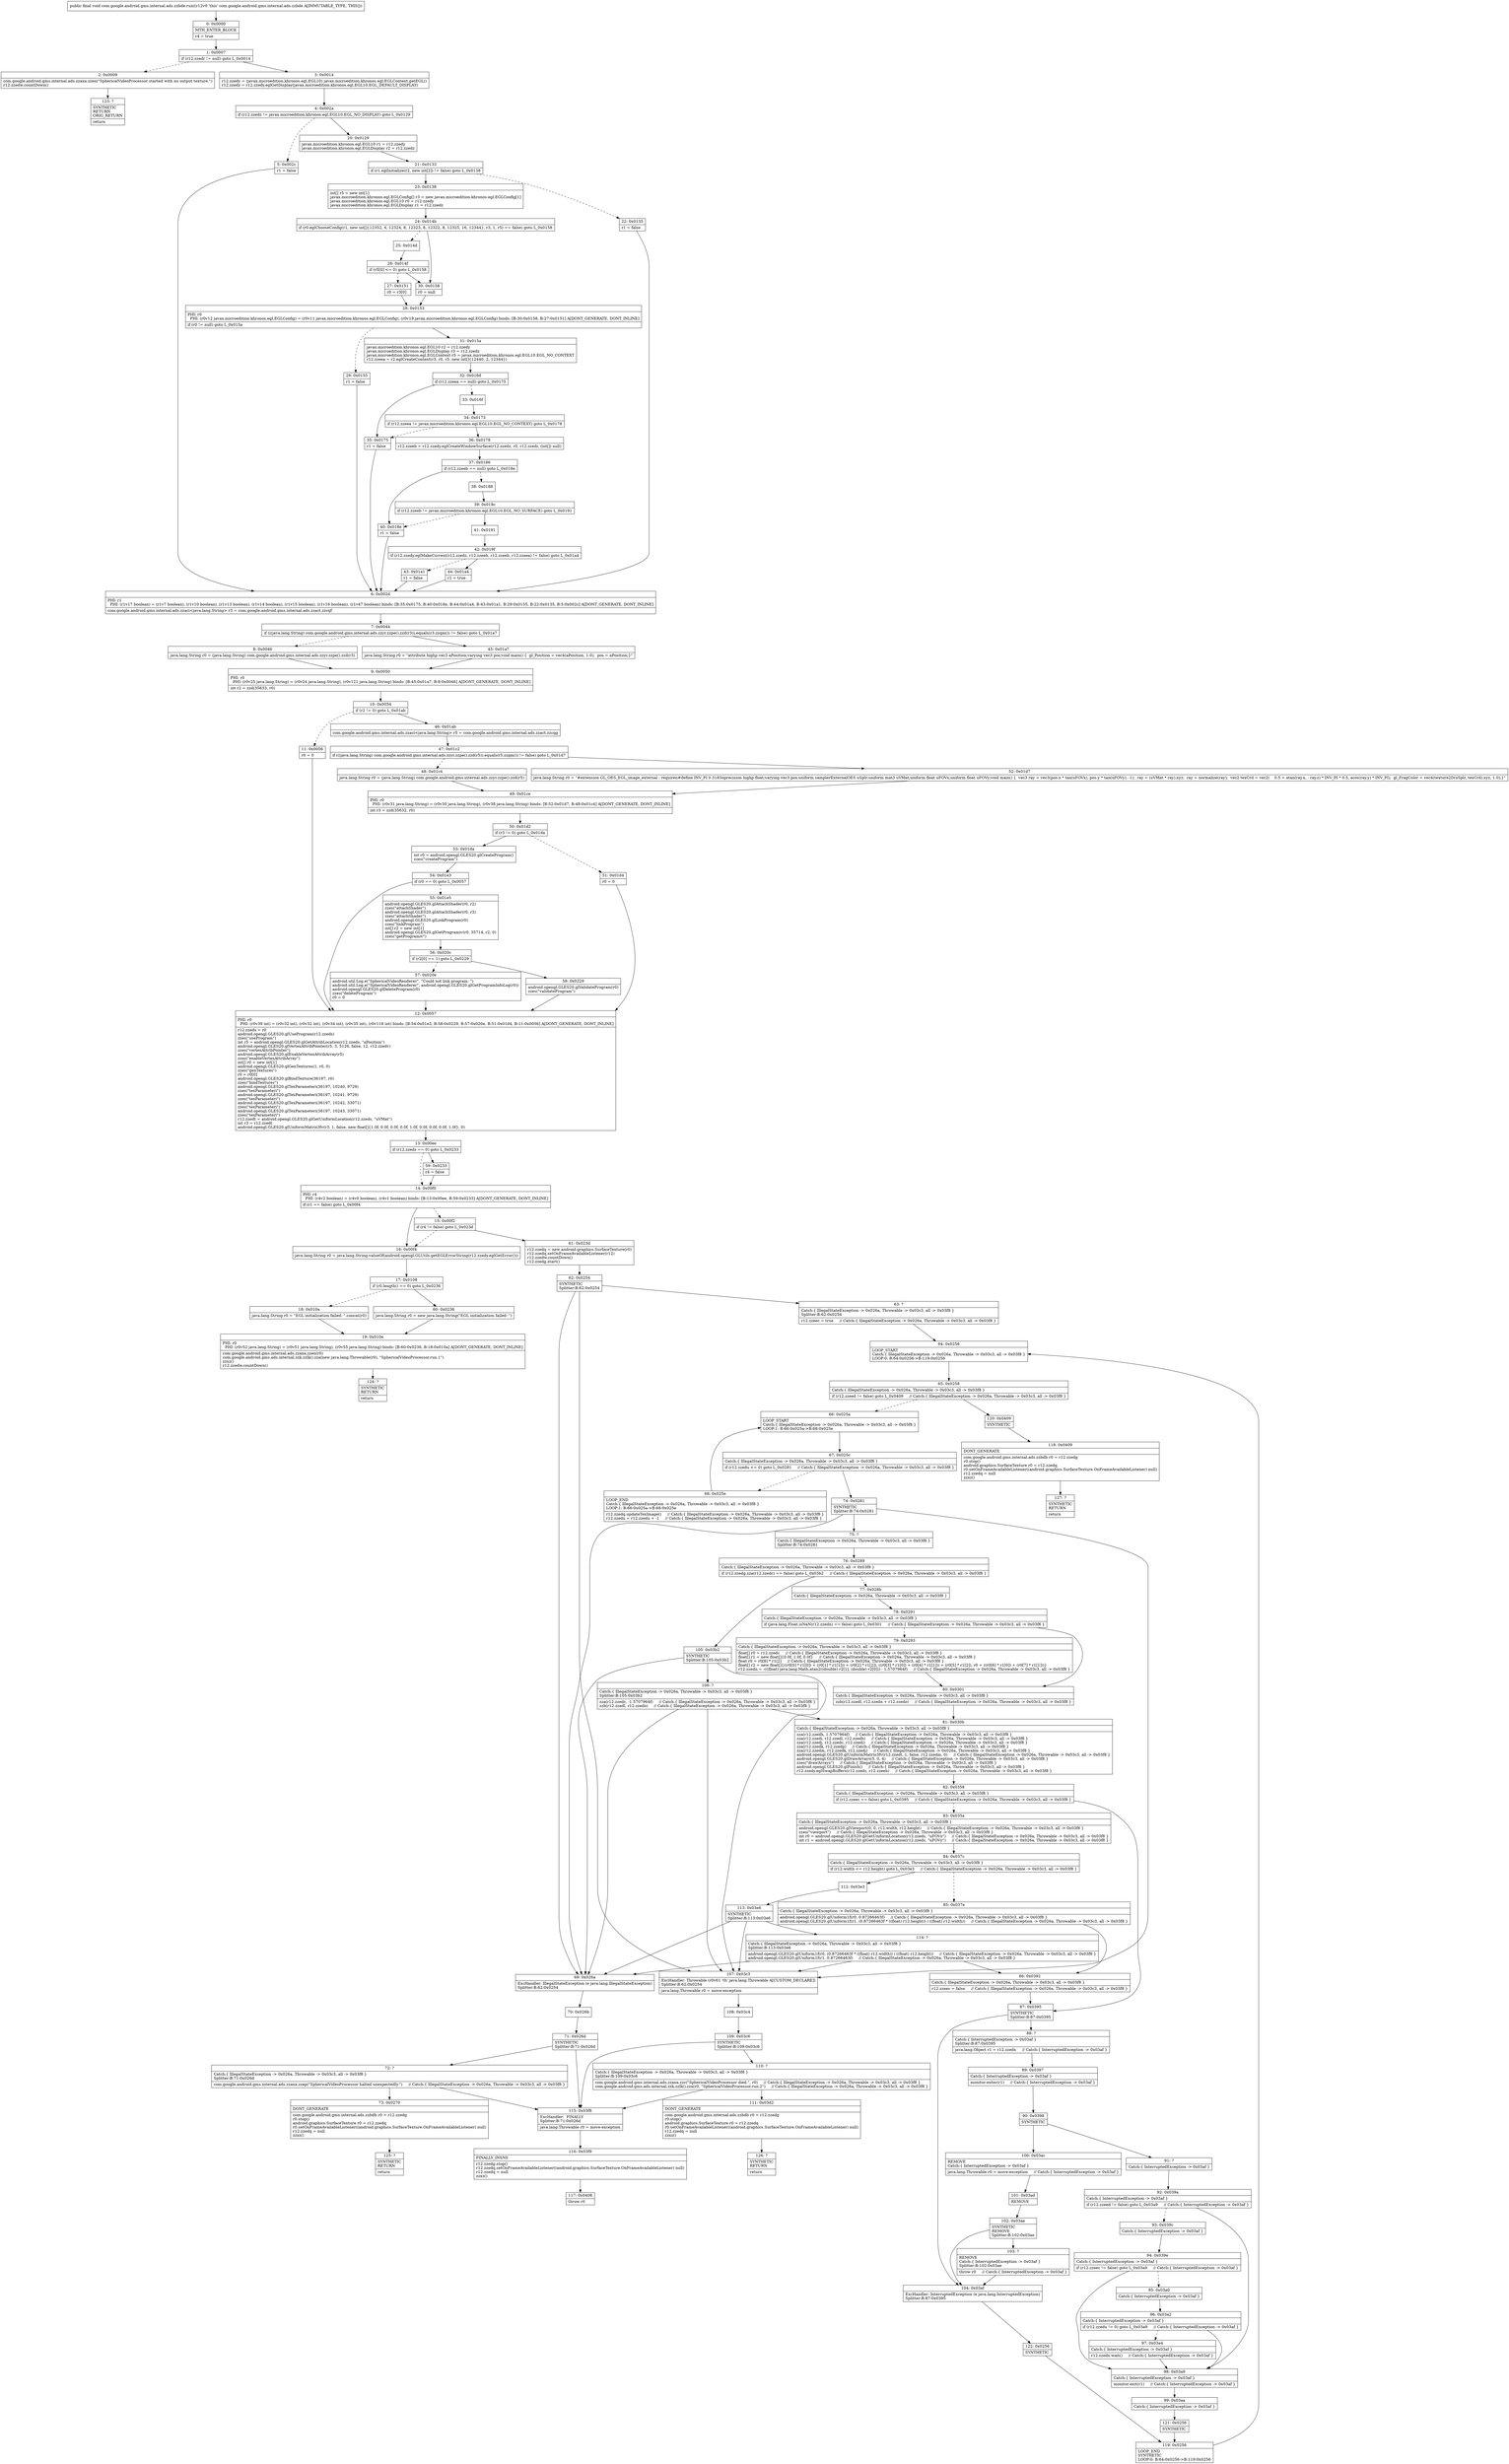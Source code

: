 digraph "CFG forcom.google.android.gms.internal.ads.zzbde.run()V" {
Node_0 [shape=record,label="{0\:\ 0x0000|MTH_ENTER_BLOCK\l|r4 = true\l}"];
Node_1 [shape=record,label="{1\:\ 0x0007|if (r12.zzedr != null) goto L_0x0014\l}"];
Node_2 [shape=record,label="{2\:\ 0x0009|com.google.android.gms.internal.ads.zzaxa.zzen(\"SphericalVideoProcessor started with no output texture.\")\lr12.zzedw.countDown()\l}"];
Node_3 [shape=record,label="{3\:\ 0x0014|r12.zzedy = (javax.microedition.khronos.egl.EGL10) javax.microedition.khronos.egl.EGLContext.getEGL()\lr12.zzedz = r12.zzedy.eglGetDisplay(javax.microedition.khronos.egl.EGL10.EGL_DEFAULT_DISPLAY)\l}"];
Node_4 [shape=record,label="{4\:\ 0x002a|if (r12.zzedz != javax.microedition.khronos.egl.EGL10.EGL_NO_DISPLAY) goto L_0x0129\l}"];
Node_5 [shape=record,label="{5\:\ 0x002c|r1 = false\l}"];
Node_6 [shape=record,label="{6\:\ 0x002d|PHI: r1 \l  PHI: (r1v17 boolean) = (r1v7 boolean), (r1v10 boolean), (r1v13 boolean), (r1v14 boolean), (r1v15 boolean), (r1v16 boolean), (r1v47 boolean) binds: [B:35:0x0175, B:40:0x018e, B:44:0x01a4, B:43:0x01a1, B:29:0x0155, B:22:0x0135, B:5:0x002c] A[DONT_GENERATE, DONT_INLINE]\l|com.google.android.gms.internal.ads.zzaci\<java.lang.String\> r3 = com.google.android.gms.internal.ads.zzact.zzcqf\l}"];
Node_7 [shape=record,label="{7\:\ 0x0044|if (((java.lang.String) com.google.android.gms.internal.ads.zzyr.zzpe().zzd(r3)).equals(r3.zzqm()) != false) goto L_0x01a7\l}"];
Node_8 [shape=record,label="{8\:\ 0x0046|java.lang.String r0 = (java.lang.String) com.google.android.gms.internal.ads.zzyr.zzpe().zzd(r3)\l}"];
Node_9 [shape=record,label="{9\:\ 0x0050|PHI: r0 \l  PHI: (r0v25 java.lang.String) = (r0v24 java.lang.String), (r0v121 java.lang.String) binds: [B:45:0x01a7, B:8:0x0046] A[DONT_GENERATE, DONT_INLINE]\l|int r2 = zzd(35633, r0)\l}"];
Node_10 [shape=record,label="{10\:\ 0x0054|if (r2 != 0) goto L_0x01ab\l}"];
Node_11 [shape=record,label="{11\:\ 0x0056|r0 = 0\l}"];
Node_12 [shape=record,label="{12\:\ 0x0057|PHI: r0 \l  PHI: (r0v39 int) = (r0v32 int), (r0v32 int), (r0v34 int), (r0v35 int), (r0v118 int) binds: [B:54:0x01e3, B:58:0x0229, B:57:0x020e, B:51:0x01d4, B:11:0x0056] A[DONT_GENERATE, DONT_INLINE]\l|r12.zzeds = r0\landroid.opengl.GLES20.glUseProgram(r12.zzeds)\lzzes(\"useProgram\")\lint r5 = android.opengl.GLES20.glGetAttribLocation(r12.zzeds, \"aPosition\")\landroid.opengl.GLES20.glVertexAttribPointer(r5, 3, 5126, false, 12, r12.zzedv)\lzzes(\"vertexAttribPointer\")\landroid.opengl.GLES20.glEnableVertexAttribArray(r5)\lzzes(\"enableVertexAttribArray\")\lint[] r0 = new int[1]\landroid.opengl.GLES20.glGenTextures(1, r0, 0)\lzzes(\"genTextures\")\lr0 = r0[0]\landroid.opengl.GLES20.glBindTexture(36197, r0)\lzzes(\"bindTextures\")\landroid.opengl.GLES20.glTexParameteri(36197, 10240, 9729)\lzzes(\"texParameteri\")\landroid.opengl.GLES20.glTexParameteri(36197, 10241, 9729)\lzzes(\"texParameteri\")\landroid.opengl.GLES20.glTexParameteri(36197, 10242, 33071)\lzzes(\"texParameteri\")\landroid.opengl.GLES20.glTexParameteri(36197, 10243, 33071)\lzzes(\"texParameteri\")\lr12.zzedt = android.opengl.GLES20.glGetUniformLocation(r12.zzeds, \"uVMat\")\lint r3 = r12.zzedt\landroid.opengl.GLES20.glUniformMatrix3fv(r3, 1, false, new float[]\{1.0f, 0.0f, 0.0f, 0.0f, 1.0f, 0.0f, 0.0f, 0.0f, 1.0f\}, 0)\l}"];
Node_13 [shape=record,label="{13\:\ 0x00ee|if (r12.zzeds == 0) goto L_0x0233\l}"];
Node_14 [shape=record,label="{14\:\ 0x00f0|PHI: r4 \l  PHI: (r4v2 boolean) = (r4v0 boolean), (r4v1 boolean) binds: [B:13:0x00ee, B:59:0x0233] A[DONT_GENERATE, DONT_INLINE]\l|if (r1 == false) goto L_0x00f4\l}"];
Node_15 [shape=record,label="{15\:\ 0x00f2|if (r4 != false) goto L_0x023d\l}"];
Node_16 [shape=record,label="{16\:\ 0x00f4|java.lang.String r0 = java.lang.String.valueOf(android.opengl.GLUtils.getEGLErrorString(r12.zzedy.eglGetError()))\l}"];
Node_17 [shape=record,label="{17\:\ 0x0108|if (r0.length() == 0) goto L_0x0236\l}"];
Node_18 [shape=record,label="{18\:\ 0x010a|java.lang.String r0 = \"EGL initialization failed: \".concat(r0)\l}"];
Node_19 [shape=record,label="{19\:\ 0x010e|PHI: r0 \l  PHI: (r0v52 java.lang.String) = (r0v51 java.lang.String), (r0v55 java.lang.String) binds: [B:60:0x0236, B:18:0x010a] A[DONT_GENERATE, DONT_INLINE]\l|com.google.android.gms.internal.ads.zzaxa.zzen(r0)\lcom.google.android.gms.ads.internal.zzk.zzlk().zza(new java.lang.Throwable(r0), \"SphericalVideoProcessor.run.1\")\lzzxz()\lr12.zzedw.countDown()\l}"];
Node_20 [shape=record,label="{20\:\ 0x0129|javax.microedition.khronos.egl.EGL10 r1 = r12.zzedy\ljavax.microedition.khronos.egl.EGLDisplay r2 = r12.zzedz\l}"];
Node_21 [shape=record,label="{21\:\ 0x0133|if (r1.eglInitialize(r2, new int[2]) != false) goto L_0x0138\l}"];
Node_22 [shape=record,label="{22\:\ 0x0135|r1 = false\l}"];
Node_23 [shape=record,label="{23\:\ 0x0138|int[] r5 = new int[1]\ljavax.microedition.khronos.egl.EGLConfig[] r3 = new javax.microedition.khronos.egl.EGLConfig[1]\ljavax.microedition.khronos.egl.EGL10 r0 = r12.zzedy\ljavax.microedition.khronos.egl.EGLDisplay r1 = r12.zzedz\l}"];
Node_24 [shape=record,label="{24\:\ 0x014b|if (r0.eglChooseConfig(r1, new int[]\{12352, 4, 12324, 8, 12323, 8, 12322, 8, 12325, 16, 12344\}, r3, 1, r5) == false) goto L_0x0158\l}"];
Node_25 [shape=record,label="{25\:\ 0x014d}"];
Node_26 [shape=record,label="{26\:\ 0x014f|if (r5[0] \<= 0) goto L_0x0158\l}"];
Node_27 [shape=record,label="{27\:\ 0x0151|r0 = r3[0]\l}"];
Node_28 [shape=record,label="{28\:\ 0x0153|PHI: r0 \l  PHI: (r0v12 javax.microedition.khronos.egl.EGLConfig) = (r0v11 javax.microedition.khronos.egl.EGLConfig), (r0v19 javax.microedition.khronos.egl.EGLConfig) binds: [B:30:0x0158, B:27:0x0151] A[DONT_GENERATE, DONT_INLINE]\l|if (r0 != null) goto L_0x015a\l}"];
Node_29 [shape=record,label="{29\:\ 0x0155|r1 = false\l}"];
Node_30 [shape=record,label="{30\:\ 0x0158|r0 = null\l}"];
Node_31 [shape=record,label="{31\:\ 0x015a|javax.microedition.khronos.egl.EGL10 r2 = r12.zzedy\ljavax.microedition.khronos.egl.EGLDisplay r3 = r12.zzedz\ljavax.microedition.khronos.egl.EGLContext r5 = javax.microedition.khronos.egl.EGL10.EGL_NO_CONTEXT\lr12.zzeea = r2.eglCreateContext(r3, r0, r5, new int[]\{12440, 2, 12344\})\l}"];
Node_32 [shape=record,label="{32\:\ 0x016d|if (r12.zzeea == null) goto L_0x0175\l}"];
Node_33 [shape=record,label="{33\:\ 0x016f}"];
Node_34 [shape=record,label="{34\:\ 0x0173|if (r12.zzeea != javax.microedition.khronos.egl.EGL10.EGL_NO_CONTEXT) goto L_0x0178\l}"];
Node_35 [shape=record,label="{35\:\ 0x0175|r1 = false\l}"];
Node_36 [shape=record,label="{36\:\ 0x0178|r12.zzeeb = r12.zzedy.eglCreateWindowSurface(r12.zzedz, r0, r12.zzedr, (int[]) null)\l}"];
Node_37 [shape=record,label="{37\:\ 0x0186|if (r12.zzeeb == null) goto L_0x018e\l}"];
Node_38 [shape=record,label="{38\:\ 0x0188}"];
Node_39 [shape=record,label="{39\:\ 0x018c|if (r12.zzeeb != javax.microedition.khronos.egl.EGL10.EGL_NO_SURFACE) goto L_0x0191\l}"];
Node_40 [shape=record,label="{40\:\ 0x018e|r1 = false\l}"];
Node_41 [shape=record,label="{41\:\ 0x0191}"];
Node_42 [shape=record,label="{42\:\ 0x019f|if (r12.zzedy.eglMakeCurrent(r12.zzedz, r12.zzeeb, r12.zzeeb, r12.zzeea) != false) goto L_0x01a4\l}"];
Node_43 [shape=record,label="{43\:\ 0x01a1|r1 = false\l}"];
Node_44 [shape=record,label="{44\:\ 0x01a4|r1 = true\l}"];
Node_45 [shape=record,label="{45\:\ 0x01a7|java.lang.String r0 = \"attribute highp vec3 aPosition;varying vec3 pos;void main() \{  gl_Position = vec4(aPosition, 1.0);  pos = aPosition;\}\"\l}"];
Node_46 [shape=record,label="{46\:\ 0x01ab|com.google.android.gms.internal.ads.zzaci\<java.lang.String\> r5 = com.google.android.gms.internal.ads.zzact.zzcqg\l}"];
Node_47 [shape=record,label="{47\:\ 0x01c2|if (((java.lang.String) com.google.android.gms.internal.ads.zzyr.zzpe().zzd(r5)).equals(r5.zzqm()) != false) goto L_0x01d7\l}"];
Node_48 [shape=record,label="{48\:\ 0x01c4|java.lang.String r0 = (java.lang.String) com.google.android.gms.internal.ads.zzyr.zzpe().zzd(r5)\l}"];
Node_49 [shape=record,label="{49\:\ 0x01ce|PHI: r0 \l  PHI: (r0v31 java.lang.String) = (r0v30 java.lang.String), (r0v38 java.lang.String) binds: [B:52:0x01d7, B:48:0x01c4] A[DONT_GENERATE, DONT_INLINE]\l|int r3 = zzd(35632, r0)\l}"];
Node_50 [shape=record,label="{50\:\ 0x01d2|if (r3 != 0) goto L_0x01da\l}"];
Node_51 [shape=record,label="{51\:\ 0x01d4|r0 = 0\l}"];
Node_52 [shape=record,label="{52\:\ 0x01d7|java.lang.String r0 = \"#extension GL_OES_EGL_image_external : requiren#define INV_PI 0.3183nprecision highp float;varying vec3 pos;uniform samplerExternalOES uSplr;uniform mat3 uVMat;uniform float uFOVx;uniform float uFOVy;void main() \{  vec3 ray = vec3(pos.x * tan(uFOVx), pos.y * tan(uFOVy), \-1);  ray = (uVMat * ray).xyz;  ray = normalize(ray);  vec2 texCrd = vec2(    0.5 + atan(ray.x, \- ray.z) * INV_PI * 0.5, acos(ray.y) * INV_PI);  gl_FragColor = vec4(texture2D(uSplr, texCrd).xyz, 1.0);\}\"\l}"];
Node_53 [shape=record,label="{53\:\ 0x01da|int r0 = android.opengl.GLES20.glCreateProgram()\lzzes(\"createProgram\")\l}"];
Node_54 [shape=record,label="{54\:\ 0x01e3|if (r0 == 0) goto L_0x0057\l}"];
Node_55 [shape=record,label="{55\:\ 0x01e5|android.opengl.GLES20.glAttachShader(r0, r2)\lzzes(\"attachShader\")\landroid.opengl.GLES20.glAttachShader(r0, r3)\lzzes(\"attachShader\")\landroid.opengl.GLES20.glLinkProgram(r0)\lzzes(\"linkProgram\")\lint[] r2 = new int[1]\landroid.opengl.GLES20.glGetProgramiv(r0, 35714, r2, 0)\lzzes(\"getProgramiv\")\l}"];
Node_56 [shape=record,label="{56\:\ 0x020c|if (r2[0] == 1) goto L_0x0229\l}"];
Node_57 [shape=record,label="{57\:\ 0x020e|android.util.Log.e(\"SphericalVideoRenderer\", \"Could not link program: \")\landroid.util.Log.e(\"SphericalVideoRenderer\", android.opengl.GLES20.glGetProgramInfoLog(r0))\landroid.opengl.GLES20.glDeleteProgram(r0)\lzzes(\"deleteProgram\")\lr0 = 0\l}"];
Node_58 [shape=record,label="{58\:\ 0x0229|android.opengl.GLES20.glValidateProgram(r0)\lzzes(\"validateProgram\")\l}"];
Node_59 [shape=record,label="{59\:\ 0x0233|r4 = false\l}"];
Node_60 [shape=record,label="{60\:\ 0x0236|java.lang.String r0 = new java.lang.String(\"EGL initialization failed: \")\l}"];
Node_61 [shape=record,label="{61\:\ 0x023d|r12.zzedq = new android.graphics.SurfaceTexture(r0)\lr12.zzedq.setOnFrameAvailableListener(r12)\lr12.zzedw.countDown()\lr12.zzedg.start()\l}"];
Node_62 [shape=record,label="{62\:\ 0x0254|SYNTHETIC\lSplitter:B:62:0x0254\l}"];
Node_63 [shape=record,label="{63\:\ ?|Catch:\{ IllegalStateException \-\> 0x026a, Throwable \-\> 0x03c3, all \-\> 0x03f8 \}\lSplitter:B:62:0x0254\l|r12.zzeec = true     \/\/ Catch:\{ IllegalStateException \-\> 0x026a, Throwable \-\> 0x03c3, all \-\> 0x03f8 \}\l}"];
Node_64 [shape=record,label="{64\:\ 0x0256|LOOP_START\lCatch:\{ IllegalStateException \-\> 0x026a, Throwable \-\> 0x03c3, all \-\> 0x03f8 \}\lLOOP:0: B:64:0x0256\-\>B:119:0x0256\l}"];
Node_65 [shape=record,label="{65\:\ 0x0258|Catch:\{ IllegalStateException \-\> 0x026a, Throwable \-\> 0x03c3, all \-\> 0x03f8 \}\l|if (r12.zzeed != false) goto L_0x0409     \/\/ Catch:\{ IllegalStateException \-\> 0x026a, Throwable \-\> 0x03c3, all \-\> 0x03f8 \}\l}"];
Node_66 [shape=record,label="{66\:\ 0x025a|LOOP_START\lCatch:\{ IllegalStateException \-\> 0x026a, Throwable \-\> 0x03c3, all \-\> 0x03f8 \}\lLOOP:1: B:66:0x025a\-\>B:68:0x025e\l}"];
Node_67 [shape=record,label="{67\:\ 0x025c|Catch:\{ IllegalStateException \-\> 0x026a, Throwable \-\> 0x03c3, all \-\> 0x03f8 \}\l|if (r12.zzedu \<= 0) goto L_0x0281     \/\/ Catch:\{ IllegalStateException \-\> 0x026a, Throwable \-\> 0x03c3, all \-\> 0x03f8 \}\l}"];
Node_68 [shape=record,label="{68\:\ 0x025e|LOOP_END\lCatch:\{ IllegalStateException \-\> 0x026a, Throwable \-\> 0x03c3, all \-\> 0x03f8 \}\lLOOP:1: B:66:0x025a\-\>B:68:0x025e\l|r12.zzedq.updateTexImage()     \/\/ Catch:\{ IllegalStateException \-\> 0x026a, Throwable \-\> 0x03c3, all \-\> 0x03f8 \}\lr12.zzedu = r12.zzedu + \-1     \/\/ Catch:\{ IllegalStateException \-\> 0x026a, Throwable \-\> 0x03c3, all \-\> 0x03f8 \}\l}"];
Node_69 [shape=record,label="{69\:\ 0x026a|ExcHandler: IllegalStateException (e java.lang.IllegalStateException)\lSplitter:B:62:0x0254\l}"];
Node_70 [shape=record,label="{70\:\ 0x026b}"];
Node_71 [shape=record,label="{71\:\ 0x026d|SYNTHETIC\lSplitter:B:71:0x026d\l}"];
Node_72 [shape=record,label="{72\:\ ?|Catch:\{ IllegalStateException \-\> 0x026a, Throwable \-\> 0x03c3, all \-\> 0x03f8 \}\lSplitter:B:71:0x026d\l|com.google.android.gms.internal.ads.zzaxa.zzep(\"SphericalVideoProcessor halted unexpectedly.\")     \/\/ Catch:\{ IllegalStateException \-\> 0x026a, Throwable \-\> 0x03c3, all \-\> 0x03f8 \}\l}"];
Node_73 [shape=record,label="{73\:\ 0x0270|DONT_GENERATE\l|com.google.android.gms.internal.ads.zzbdb r0 = r12.zzedg\lr0.stop()\landroid.graphics.SurfaceTexture r0 = r12.zzedq\lr0.setOnFrameAvailableListener((android.graphics.SurfaceTexture.OnFrameAvailableListener) null)\lr12.zzedq = null\lzzxz()\l}"];
Node_74 [shape=record,label="{74\:\ 0x0281|SYNTHETIC\lSplitter:B:74:0x0281\l}"];
Node_75 [shape=record,label="{75\:\ ?|Catch:\{ IllegalStateException \-\> 0x026a, Throwable \-\> 0x03c3, all \-\> 0x03f8 \}\lSplitter:B:74:0x0281\l}"];
Node_76 [shape=record,label="{76\:\ 0x0289|Catch:\{ IllegalStateException \-\> 0x026a, Throwable \-\> 0x03c3, all \-\> 0x03f8 \}\l|if (r12.zzedg.zza(r12.zzedc) == false) goto L_0x03b2     \/\/ Catch:\{ IllegalStateException \-\> 0x026a, Throwable \-\> 0x03c3, all \-\> 0x03f8 \}\l}"];
Node_77 [shape=record,label="{77\:\ 0x028b|Catch:\{ IllegalStateException \-\> 0x026a, Throwable \-\> 0x03c3, all \-\> 0x03f8 \}\l}"];
Node_78 [shape=record,label="{78\:\ 0x0291|Catch:\{ IllegalStateException \-\> 0x026a, Throwable \-\> 0x03c3, all \-\> 0x03f8 \}\l|if (java.lang.Float.isNaN(r12.zzedn) == false) goto L_0x0301     \/\/ Catch:\{ IllegalStateException \-\> 0x026a, Throwable \-\> 0x03c3, all \-\> 0x03f8 \}\l}"];
Node_79 [shape=record,label="{79\:\ 0x0293|Catch:\{ IllegalStateException \-\> 0x026a, Throwable \-\> 0x03c3, all \-\> 0x03f8 \}\l|float[] r0 = r12.zzedc     \/\/ Catch:\{ IllegalStateException \-\> 0x026a, Throwable \-\> 0x03c3, all \-\> 0x03f8 \}\lfloat[] r1 = new float[]\{0.0f, 1.0f, 0.0f\}     \/\/ Catch:\{ IllegalStateException \-\> 0x026a, Throwable \-\> 0x03c3, all \-\> 0x03f8 \}\lfloat r0 = r0[8] * r1[2]     \/\/ Catch:\{ IllegalStateException \-\> 0x026a, Throwable \-\> 0x03c3, all \-\> 0x03f8 \}\lfloat[] r2 = new float[]\{((r0[0] * r1[0]) + (r0[1] * r1[1])) + (r0[2] * r1[2]), ((r0[3] * r1[0]) + (r0[4] * r1[1])) + (r0[5] * r1[2]), r0 + ((r0[6] * r1[0]) + (r0[7] * r1[1]))\}\lr12.zzedn = \-(((float) java.lang.Math.atan2((double) r2[1], (double) r2[0])) \- 1.5707964f)     \/\/ Catch:\{ IllegalStateException \-\> 0x026a, Throwable \-\> 0x03c3, all \-\> 0x03f8 \}\l}"];
Node_80 [shape=record,label="{80\:\ 0x0301|Catch:\{ IllegalStateException \-\> 0x026a, Throwable \-\> 0x03c3, all \-\> 0x03f8 \}\l|zzb(r12.zzedl, r12.zzedn + r12.zzedo)     \/\/ Catch:\{ IllegalStateException \-\> 0x026a, Throwable \-\> 0x03c3, all \-\> 0x03f8 \}\l}"];
Node_81 [shape=record,label="{81\:\ 0x030b|Catch:\{ IllegalStateException \-\> 0x026a, Throwable \-\> 0x03c3, all \-\> 0x03f8 \}\l|zza(r12.zzedh, 1.5707964f)     \/\/ Catch:\{ IllegalStateException \-\> 0x026a, Throwable \-\> 0x03c3, all \-\> 0x03f8 \}\lzza(r12.zzedi, r12.zzedl, r12.zzedh)     \/\/ Catch:\{ IllegalStateException \-\> 0x026a, Throwable \-\> 0x03c3, all \-\> 0x03f8 \}\lzza(r12.zzedj, r12.zzedc, r12.zzedi)     \/\/ Catch:\{ IllegalStateException \-\> 0x026a, Throwable \-\> 0x03c3, all \-\> 0x03f8 \}\lzza(r12.zzedk, r12.zzedp)     \/\/ Catch:\{ IllegalStateException \-\> 0x026a, Throwable \-\> 0x03c3, all \-\> 0x03f8 \}\lzza(r12.zzedm, r12.zzedk, r12.zzedj)     \/\/ Catch:\{ IllegalStateException \-\> 0x026a, Throwable \-\> 0x03c3, all \-\> 0x03f8 \}\landroid.opengl.GLES20.glUniformMatrix3fv(r12.zzedt, 1, false, r12.zzedm, 0)     \/\/ Catch:\{ IllegalStateException \-\> 0x026a, Throwable \-\> 0x03c3, all \-\> 0x03f8 \}\landroid.opengl.GLES20.glDrawArrays(5, 0, 4)     \/\/ Catch:\{ IllegalStateException \-\> 0x026a, Throwable \-\> 0x03c3, all \-\> 0x03f8 \}\lzzes(\"drawArrays\")     \/\/ Catch:\{ IllegalStateException \-\> 0x026a, Throwable \-\> 0x03c3, all \-\> 0x03f8 \}\landroid.opengl.GLES20.glFinish()     \/\/ Catch:\{ IllegalStateException \-\> 0x026a, Throwable \-\> 0x03c3, all \-\> 0x03f8 \}\lr12.zzedy.eglSwapBuffers(r12.zzedz, r12.zzeeb)     \/\/ Catch:\{ IllegalStateException \-\> 0x026a, Throwable \-\> 0x03c3, all \-\> 0x03f8 \}\l}"];
Node_82 [shape=record,label="{82\:\ 0x0358|Catch:\{ IllegalStateException \-\> 0x026a, Throwable \-\> 0x03c3, all \-\> 0x03f8 \}\l|if (r12.zzeec == false) goto L_0x0395     \/\/ Catch:\{ IllegalStateException \-\> 0x026a, Throwable \-\> 0x03c3, all \-\> 0x03f8 \}\l}"];
Node_83 [shape=record,label="{83\:\ 0x035a|Catch:\{ IllegalStateException \-\> 0x026a, Throwable \-\> 0x03c3, all \-\> 0x03f8 \}\l|android.opengl.GLES20.glViewport(0, 0, r12.width, r12.height)     \/\/ Catch:\{ IllegalStateException \-\> 0x026a, Throwable \-\> 0x03c3, all \-\> 0x03f8 \}\lzzes(\"viewport\")     \/\/ Catch:\{ IllegalStateException \-\> 0x026a, Throwable \-\> 0x03c3, all \-\> 0x03f8 \}\lint r0 = android.opengl.GLES20.glGetUniformLocation(r12.zzeds, \"uFOVx\")     \/\/ Catch:\{ IllegalStateException \-\> 0x026a, Throwable \-\> 0x03c3, all \-\> 0x03f8 \}\lint r1 = android.opengl.GLES20.glGetUniformLocation(r12.zzeds, \"uFOVy\")     \/\/ Catch:\{ IllegalStateException \-\> 0x026a, Throwable \-\> 0x03c3, all \-\> 0x03f8 \}\l}"];
Node_84 [shape=record,label="{84\:\ 0x037c|Catch:\{ IllegalStateException \-\> 0x026a, Throwable \-\> 0x03c3, all \-\> 0x03f8 \}\l|if (r12.width \<= r12.height) goto L_0x03e3     \/\/ Catch:\{ IllegalStateException \-\> 0x026a, Throwable \-\> 0x03c3, all \-\> 0x03f8 \}\l}"];
Node_85 [shape=record,label="{85\:\ 0x037e|Catch:\{ IllegalStateException \-\> 0x026a, Throwable \-\> 0x03c3, all \-\> 0x03f8 \}\l|android.opengl.GLES20.glUniform1f(r0, 0.87266463f)     \/\/ Catch:\{ IllegalStateException \-\> 0x026a, Throwable \-\> 0x03c3, all \-\> 0x03f8 \}\landroid.opengl.GLES20.glUniform1f(r1, (0.87266463f * ((float) r12.height)) \/ ((float) r12.width))     \/\/ Catch:\{ IllegalStateException \-\> 0x026a, Throwable \-\> 0x03c3, all \-\> 0x03f8 \}\l}"];
Node_86 [shape=record,label="{86\:\ 0x0392|Catch:\{ IllegalStateException \-\> 0x026a, Throwable \-\> 0x03c3, all \-\> 0x03f8 \}\l|r12.zzeec = false     \/\/ Catch:\{ IllegalStateException \-\> 0x026a, Throwable \-\> 0x03c3, all \-\> 0x03f8 \}\l}"];
Node_87 [shape=record,label="{87\:\ 0x0395|SYNTHETIC\lSplitter:B:87:0x0395\l}"];
Node_88 [shape=record,label="{88\:\ ?|Catch:\{ InterruptedException \-\> 0x03af \}\lSplitter:B:87:0x0395\l|java.lang.Object r1 = r12.zzedx     \/\/ Catch:\{ InterruptedException \-\> 0x03af \}\l}"];
Node_89 [shape=record,label="{89\:\ 0x0397|Catch:\{ InterruptedException \-\> 0x03af \}\l|monitor\-enter(r1)     \/\/ Catch:\{ InterruptedException \-\> 0x03af \}\l}"];
Node_90 [shape=record,label="{90\:\ 0x0398|SYNTHETIC\l}"];
Node_91 [shape=record,label="{91\:\ ?|Catch:\{ InterruptedException \-\> 0x03af \}\l}"];
Node_92 [shape=record,label="{92\:\ 0x039a|Catch:\{ InterruptedException \-\> 0x03af \}\l|if (r12.zzeed != false) goto L_0x03a9     \/\/ Catch:\{ InterruptedException \-\> 0x03af \}\l}"];
Node_93 [shape=record,label="{93\:\ 0x039c|Catch:\{ InterruptedException \-\> 0x03af \}\l}"];
Node_94 [shape=record,label="{94\:\ 0x039e|Catch:\{ InterruptedException \-\> 0x03af \}\l|if (r12.zzeec != false) goto L_0x03a9     \/\/ Catch:\{ InterruptedException \-\> 0x03af \}\l}"];
Node_95 [shape=record,label="{95\:\ 0x03a0|Catch:\{ InterruptedException \-\> 0x03af \}\l}"];
Node_96 [shape=record,label="{96\:\ 0x03a2|Catch:\{ InterruptedException \-\> 0x03af \}\l|if (r12.zzedu != 0) goto L_0x03a9     \/\/ Catch:\{ InterruptedException \-\> 0x03af \}\l}"];
Node_97 [shape=record,label="{97\:\ 0x03a4|Catch:\{ InterruptedException \-\> 0x03af \}\l|r12.zzedx.wait()     \/\/ Catch:\{ InterruptedException \-\> 0x03af \}\l}"];
Node_98 [shape=record,label="{98\:\ 0x03a9|Catch:\{ InterruptedException \-\> 0x03af \}\l|monitor\-exit(r1)     \/\/ Catch:\{ InterruptedException \-\> 0x03af \}\l}"];
Node_99 [shape=record,label="{99\:\ 0x03aa|Catch:\{ InterruptedException \-\> 0x03af \}\l}"];
Node_100 [shape=record,label="{100\:\ 0x03ac|REMOVE\lCatch:\{ InterruptedException \-\> 0x03af \}\l|java.lang.Throwable r0 = move\-exception     \/\/ Catch:\{ InterruptedException \-\> 0x03af \}\l}"];
Node_101 [shape=record,label="{101\:\ 0x03ad|REMOVE\l}"];
Node_102 [shape=record,label="{102\:\ 0x03ae|SYNTHETIC\lREMOVE\lSplitter:B:102:0x03ae\l}"];
Node_103 [shape=record,label="{103\:\ ?|REMOVE\lCatch:\{ InterruptedException \-\> 0x03af \}\lSplitter:B:102:0x03ae\l|throw r0     \/\/ Catch:\{ InterruptedException \-\> 0x03af \}\l}"];
Node_104 [shape=record,label="{104\:\ 0x03af|ExcHandler: InterruptedException (e java.lang.InterruptedException)\lSplitter:B:87:0x0395\l}"];
Node_105 [shape=record,label="{105\:\ 0x03b2|SYNTHETIC\lSplitter:B:105:0x03b2\l}"];
Node_106 [shape=record,label="{106\:\ ?|Catch:\{ IllegalStateException \-\> 0x026a, Throwable \-\> 0x03c3, all \-\> 0x03f8 \}\lSplitter:B:105:0x03b2\l|zza(r12.zzedc, \-1.5707964f)     \/\/ Catch:\{ IllegalStateException \-\> 0x026a, Throwable \-\> 0x03c3, all \-\> 0x03f8 \}\lzzb(r12.zzedl, r12.zzedo)     \/\/ Catch:\{ IllegalStateException \-\> 0x026a, Throwable \-\> 0x03c3, all \-\> 0x03f8 \}\l}"];
Node_107 [shape=record,label="{107\:\ 0x03c3|ExcHandler: Throwable (r0v61 'th' java.lang.Throwable A[CUSTOM_DECLARE])\lSplitter:B:62:0x0254\l|java.lang.Throwable r0 = move\-exception\l}"];
Node_108 [shape=record,label="{108\:\ 0x03c4}"];
Node_109 [shape=record,label="{109\:\ 0x03c6|SYNTHETIC\lSplitter:B:109:0x03c6\l}"];
Node_110 [shape=record,label="{110\:\ ?|Catch:\{ IllegalStateException \-\> 0x026a, Throwable \-\> 0x03c3, all \-\> 0x03f8 \}\lSplitter:B:109:0x03c6\l|com.google.android.gms.internal.ads.zzaxa.zzc(\"SphericalVideoProcessor died.\", r0)     \/\/ Catch:\{ IllegalStateException \-\> 0x026a, Throwable \-\> 0x03c3, all \-\> 0x03f8 \}\lcom.google.android.gms.ads.internal.zzk.zzlk().zza(r0, \"SphericalVideoProcessor.run.2\")     \/\/ Catch:\{ IllegalStateException \-\> 0x026a, Throwable \-\> 0x03c3, all \-\> 0x03f8 \}\l}"];
Node_111 [shape=record,label="{111\:\ 0x03d2|DONT_GENERATE\l|com.google.android.gms.internal.ads.zzbdb r0 = r12.zzedg\lr0.stop()\landroid.graphics.SurfaceTexture r0 = r12.zzedq\lr0.setOnFrameAvailableListener((android.graphics.SurfaceTexture.OnFrameAvailableListener) null)\lr12.zzedq = null\lzzxz()\l}"];
Node_112 [shape=record,label="{112\:\ 0x03e3}"];
Node_113 [shape=record,label="{113\:\ 0x03e6|SYNTHETIC\lSplitter:B:113:0x03e6\l}"];
Node_114 [shape=record,label="{114\:\ ?|Catch:\{ IllegalStateException \-\> 0x026a, Throwable \-\> 0x03c3, all \-\> 0x03f8 \}\lSplitter:B:113:0x03e6\l|android.opengl.GLES20.glUniform1f(r0, (0.87266463f * ((float) r12.width)) \/ ((float) r12.height))     \/\/ Catch:\{ IllegalStateException \-\> 0x026a, Throwable \-\> 0x03c3, all \-\> 0x03f8 \}\landroid.opengl.GLES20.glUniform1f(r1, 0.87266463f)     \/\/ Catch:\{ IllegalStateException \-\> 0x026a, Throwable \-\> 0x03c3, all \-\> 0x03f8 \}\l}"];
Node_115 [shape=record,label="{115\:\ 0x03f8|ExcHandler:  FINALLY\lSplitter:B:71:0x026d\l|java.lang.Throwable r0 = move\-exception\l}"];
Node_116 [shape=record,label="{116\:\ 0x03f9|FINALLY_INSNS\l|r12.zzedg.stop()\lr12.zzedq.setOnFrameAvailableListener((android.graphics.SurfaceTexture.OnFrameAvailableListener) null)\lr12.zzedq = null\lzzxz()\l}"];
Node_117 [shape=record,label="{117\:\ 0x0408|throw r0\l}"];
Node_118 [shape=record,label="{118\:\ 0x0409|DONT_GENERATE\l|com.google.android.gms.internal.ads.zzbdb r0 = r12.zzedg\lr0.stop()\landroid.graphics.SurfaceTexture r0 = r12.zzedq\lr0.setOnFrameAvailableListener((android.graphics.SurfaceTexture.OnFrameAvailableListener) null)\lr12.zzedq = null\lzzxz()\l}"];
Node_119 [shape=record,label="{119\:\ 0x0256|LOOP_END\lSYNTHETIC\lLOOP:0: B:64:0x0256\-\>B:119:0x0256\l}"];
Node_120 [shape=record,label="{120\:\ 0x0409|SYNTHETIC\l}"];
Node_121 [shape=record,label="{121\:\ 0x0256|SYNTHETIC\l}"];
Node_122 [shape=record,label="{122\:\ 0x0256|SYNTHETIC\l}"];
Node_123 [shape=record,label="{123\:\ ?|SYNTHETIC\lRETURN\lORIG_RETURN\l|return\l}"];
Node_124 [shape=record,label="{124\:\ ?|SYNTHETIC\lRETURN\l|return\l}"];
Node_125 [shape=record,label="{125\:\ ?|SYNTHETIC\lRETURN\l|return\l}"];
Node_126 [shape=record,label="{126\:\ ?|SYNTHETIC\lRETURN\l|return\l}"];
Node_127 [shape=record,label="{127\:\ ?|SYNTHETIC\lRETURN\l|return\l}"];
MethodNode[shape=record,label="{public final void com.google.android.gms.internal.ads.zzbde.run((r12v0 'this' com.google.android.gms.internal.ads.zzbde A[IMMUTABLE_TYPE, THIS])) }"];
MethodNode -> Node_0;
Node_0 -> Node_1;
Node_1 -> Node_2[style=dashed];
Node_1 -> Node_3;
Node_2 -> Node_123;
Node_3 -> Node_4;
Node_4 -> Node_5[style=dashed];
Node_4 -> Node_20;
Node_5 -> Node_6;
Node_6 -> Node_7;
Node_7 -> Node_8[style=dashed];
Node_7 -> Node_45;
Node_8 -> Node_9;
Node_9 -> Node_10;
Node_10 -> Node_11[style=dashed];
Node_10 -> Node_46;
Node_11 -> Node_12;
Node_12 -> Node_13;
Node_13 -> Node_14[style=dashed];
Node_13 -> Node_59;
Node_14 -> Node_15[style=dashed];
Node_14 -> Node_16;
Node_15 -> Node_16[style=dashed];
Node_15 -> Node_61;
Node_16 -> Node_17;
Node_17 -> Node_18[style=dashed];
Node_17 -> Node_60;
Node_18 -> Node_19;
Node_19 -> Node_124;
Node_20 -> Node_21;
Node_21 -> Node_22[style=dashed];
Node_21 -> Node_23;
Node_22 -> Node_6;
Node_23 -> Node_24;
Node_24 -> Node_25[style=dashed];
Node_24 -> Node_30;
Node_25 -> Node_26;
Node_26 -> Node_27[style=dashed];
Node_26 -> Node_30;
Node_27 -> Node_28;
Node_28 -> Node_29[style=dashed];
Node_28 -> Node_31;
Node_29 -> Node_6;
Node_30 -> Node_28;
Node_31 -> Node_32;
Node_32 -> Node_33[style=dashed];
Node_32 -> Node_35;
Node_33 -> Node_34;
Node_34 -> Node_35[style=dashed];
Node_34 -> Node_36;
Node_35 -> Node_6;
Node_36 -> Node_37;
Node_37 -> Node_38[style=dashed];
Node_37 -> Node_40;
Node_38 -> Node_39;
Node_39 -> Node_40[style=dashed];
Node_39 -> Node_41;
Node_40 -> Node_6;
Node_41 -> Node_42;
Node_42 -> Node_43[style=dashed];
Node_42 -> Node_44;
Node_43 -> Node_6;
Node_44 -> Node_6;
Node_45 -> Node_9;
Node_46 -> Node_47;
Node_47 -> Node_48[style=dashed];
Node_47 -> Node_52;
Node_48 -> Node_49;
Node_49 -> Node_50;
Node_50 -> Node_51[style=dashed];
Node_50 -> Node_53;
Node_51 -> Node_12;
Node_52 -> Node_49;
Node_53 -> Node_54;
Node_54 -> Node_12;
Node_54 -> Node_55[style=dashed];
Node_55 -> Node_56;
Node_56 -> Node_57[style=dashed];
Node_56 -> Node_58;
Node_57 -> Node_12;
Node_58 -> Node_12;
Node_59 -> Node_14;
Node_60 -> Node_19;
Node_61 -> Node_62;
Node_62 -> Node_63;
Node_62 -> Node_69;
Node_62 -> Node_107;
Node_63 -> Node_64;
Node_64 -> Node_65;
Node_65 -> Node_66[style=dashed];
Node_65 -> Node_120;
Node_66 -> Node_67;
Node_67 -> Node_68[style=dashed];
Node_67 -> Node_74;
Node_68 -> Node_66;
Node_69 -> Node_70;
Node_70 -> Node_71;
Node_71 -> Node_72;
Node_71 -> Node_115;
Node_72 -> Node_73;
Node_72 -> Node_115;
Node_73 -> Node_125;
Node_74 -> Node_75;
Node_74 -> Node_69;
Node_74 -> Node_107;
Node_75 -> Node_76;
Node_76 -> Node_77[style=dashed];
Node_76 -> Node_105;
Node_77 -> Node_78;
Node_78 -> Node_79[style=dashed];
Node_78 -> Node_80;
Node_79 -> Node_80;
Node_80 -> Node_81;
Node_81 -> Node_82;
Node_82 -> Node_83[style=dashed];
Node_82 -> Node_87;
Node_83 -> Node_84;
Node_84 -> Node_85[style=dashed];
Node_84 -> Node_112;
Node_85 -> Node_86;
Node_86 -> Node_87;
Node_87 -> Node_88;
Node_87 -> Node_104;
Node_88 -> Node_89;
Node_89 -> Node_90;
Node_90 -> Node_91;
Node_90 -> Node_100;
Node_91 -> Node_92;
Node_92 -> Node_93[style=dashed];
Node_92 -> Node_98;
Node_93 -> Node_94;
Node_94 -> Node_95[style=dashed];
Node_94 -> Node_98;
Node_95 -> Node_96;
Node_96 -> Node_97[style=dashed];
Node_96 -> Node_98;
Node_97 -> Node_98;
Node_98 -> Node_99;
Node_99 -> Node_121;
Node_100 -> Node_101;
Node_101 -> Node_102;
Node_102 -> Node_103;
Node_102 -> Node_104;
Node_103 -> Node_104;
Node_104 -> Node_122;
Node_105 -> Node_106;
Node_105 -> Node_69;
Node_105 -> Node_107;
Node_106 -> Node_69;
Node_106 -> Node_107;
Node_106 -> Node_81;
Node_107 -> Node_108;
Node_108 -> Node_109;
Node_109 -> Node_110;
Node_109 -> Node_115;
Node_110 -> Node_111;
Node_110 -> Node_115;
Node_111 -> Node_126;
Node_112 -> Node_113;
Node_113 -> Node_114;
Node_113 -> Node_69;
Node_113 -> Node_107;
Node_114 -> Node_69;
Node_114 -> Node_107;
Node_114 -> Node_86;
Node_115 -> Node_116;
Node_116 -> Node_117;
Node_118 -> Node_127;
Node_119 -> Node_64;
Node_120 -> Node_118;
Node_121 -> Node_119;
Node_122 -> Node_119;
}

